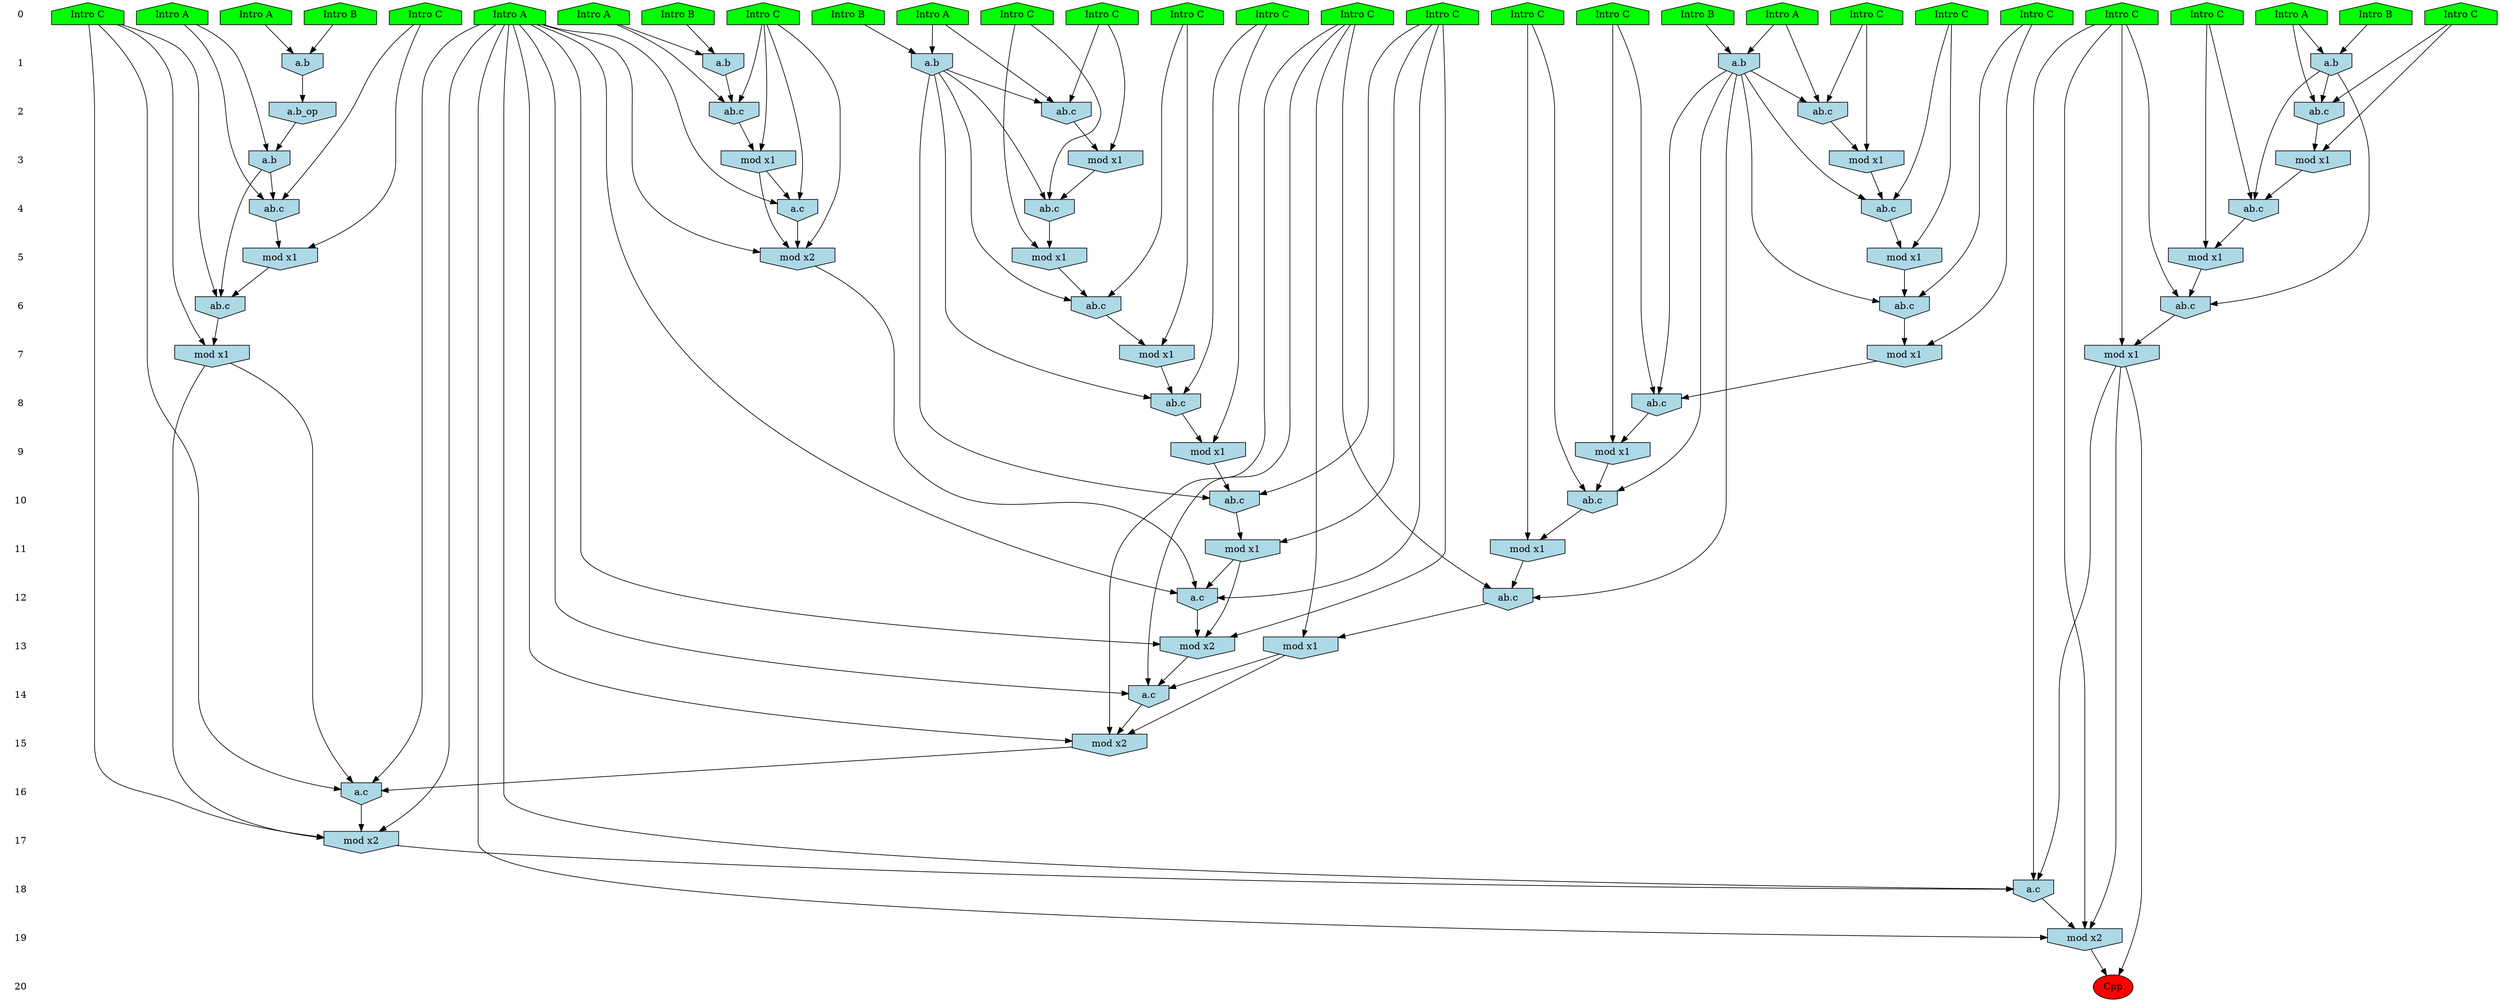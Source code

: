 /* Compression of 1 causal flows obtained in average at 2.104340E+01 t.u */
/* Compressed causal flows were: [3961] */
digraph G{
 ranksep=.5 ; 
{ rank = same ; "0" [shape=plaintext] ; node_1 [label ="Intro A", shape=house, style=filled, fillcolor=green] ;
node_2 [label ="Intro A", shape=house, style=filled, fillcolor=green] ;
node_3 [label ="Intro A", shape=house, style=filled, fillcolor=green] ;
node_4 [label ="Intro A", shape=house, style=filled, fillcolor=green] ;
node_5 [label ="Intro B", shape=house, style=filled, fillcolor=green] ;
node_6 [label ="Intro A", shape=house, style=filled, fillcolor=green] ;
node_7 [label ="Intro A", shape=house, style=filled, fillcolor=green] ;
node_8 [label ="Intro B", shape=house, style=filled, fillcolor=green] ;
node_9 [label ="Intro B", shape=house, style=filled, fillcolor=green] ;
node_10 [label ="Intro A", shape=house, style=filled, fillcolor=green] ;
node_11 [label ="Intro B", shape=house, style=filled, fillcolor=green] ;
node_12 [label ="Intro B", shape=house, style=filled, fillcolor=green] ;
node_13 [label ="Intro C", shape=house, style=filled, fillcolor=green] ;
node_14 [label ="Intro C", shape=house, style=filled, fillcolor=green] ;
node_15 [label ="Intro C", shape=house, style=filled, fillcolor=green] ;
node_16 [label ="Intro C", shape=house, style=filled, fillcolor=green] ;
node_17 [label ="Intro C", shape=house, style=filled, fillcolor=green] ;
node_18 [label ="Intro C", shape=house, style=filled, fillcolor=green] ;
node_19 [label ="Intro C", shape=house, style=filled, fillcolor=green] ;
node_20 [label ="Intro C", shape=house, style=filled, fillcolor=green] ;
node_21 [label ="Intro C", shape=house, style=filled, fillcolor=green] ;
node_22 [label ="Intro C", shape=house, style=filled, fillcolor=green] ;
node_23 [label ="Intro C", shape=house, style=filled, fillcolor=green] ;
node_24 [label ="Intro C", shape=house, style=filled, fillcolor=green] ;
node_25 [label ="Intro C", shape=house, style=filled, fillcolor=green] ;
node_26 [label ="Intro C", shape=house, style=filled, fillcolor=green] ;
node_27 [label ="Intro C", shape=house, style=filled, fillcolor=green] ;
node_28 [label ="Intro C", shape=house, style=filled, fillcolor=green] ;
node_29 [label ="Intro C", shape=house, style=filled, fillcolor=green] ;
}
{ rank = same ; "1" [shape=plaintext] ; node_30 [label="a.b", shape=invhouse, style=filled, fillcolor = lightblue] ;
node_32 [label="a.b", shape=invhouse, style=filled, fillcolor = lightblue] ;
node_33 [label="a.b", shape=invhouse, style=filled, fillcolor = lightblue] ;
node_37 [label="a.b", shape=invhouse, style=filled, fillcolor = lightblue] ;
node_46 [label="a.b", shape=invhouse, style=filled, fillcolor = lightblue] ;
}
{ rank = same ; "2" [shape=plaintext] ; node_31 [label="ab.c", shape=invhouse, style=filled, fillcolor = lightblue] ;
node_35 [label="ab.c", shape=invhouse, style=filled, fillcolor = lightblue] ;
node_39 [label="ab.c", shape=invhouse, style=filled, fillcolor = lightblue] ;
node_47 [label="ab.c", shape=invhouse, style=filled, fillcolor = lightblue] ;
node_63 [label="a.b_op", shape=invhouse, style=filled, fillcolor = lightblue] ;
}
{ rank = same ; "3" [shape=plaintext] ; node_34 [label="mod x1", shape=invhouse, style=filled, fillcolor = lightblue] ;
node_36 [label="mod x1", shape=invhouse, style=filled, fillcolor = lightblue] ;
node_40 [label="mod x1", shape=invhouse, style=filled, fillcolor = lightblue] ;
node_49 [label="mod x1", shape=invhouse, style=filled, fillcolor = lightblue] ;
node_66 [label="a.b", shape=invhouse, style=filled, fillcolor = lightblue] ;
}
{ rank = same ; "4" [shape=plaintext] ; node_38 [label="ab.c", shape=invhouse, style=filled, fillcolor = lightblue] ;
node_43 [label="ab.c", shape=invhouse, style=filled, fillcolor = lightblue] ;
node_50 [label="ab.c", shape=invhouse, style=filled, fillcolor = lightblue] ;
node_64 [label="a.c", shape=invhouse, style=filled, fillcolor = lightblue] ;
node_67 [label="ab.c", shape=invhouse, style=filled, fillcolor = lightblue] ;
}
{ rank = same ; "5" [shape=plaintext] ; node_41 [label="mod x1", shape=invhouse, style=filled, fillcolor = lightblue] ;
node_48 [label="mod x1", shape=invhouse, style=filled, fillcolor = lightblue] ;
node_53 [label="mod x1", shape=invhouse, style=filled, fillcolor = lightblue] ;
node_65 [label="mod x2", shape=invhouse, style=filled, fillcolor = lightblue] ;
node_70 [label="mod x1", shape=invhouse, style=filled, fillcolor = lightblue] ;
}
{ rank = same ; "6" [shape=plaintext] ; node_42 [label="ab.c", shape=invhouse, style=filled, fillcolor = lightblue] ;
node_52 [label="ab.c", shape=invhouse, style=filled, fillcolor = lightblue] ;
node_55 [label="ab.c", shape=invhouse, style=filled, fillcolor = lightblue] ;
node_71 [label="ab.c", shape=invhouse, style=filled, fillcolor = lightblue] ;
}
{ rank = same ; "7" [shape=plaintext] ; node_44 [label="mod x1", shape=invhouse, style=filled, fillcolor = lightblue] ;
node_54 [label="mod x1", shape=invhouse, style=filled, fillcolor = lightblue] ;
node_58 [label="mod x1", shape=invhouse, style=filled, fillcolor = lightblue] ;
node_73 [label="mod x1", shape=invhouse, style=filled, fillcolor = lightblue] ;
}
{ rank = same ; "8" [shape=plaintext] ; node_45 [label="ab.c", shape=invhouse, style=filled, fillcolor = lightblue] ;
node_56 [label="ab.c", shape=invhouse, style=filled, fillcolor = lightblue] ;
}
{ rank = same ; "9" [shape=plaintext] ; node_51 [label="mod x1", shape=invhouse, style=filled, fillcolor = lightblue] ;
node_57 [label="mod x1", shape=invhouse, style=filled, fillcolor = lightblue] ;
}
{ rank = same ; "10" [shape=plaintext] ; node_59 [label="ab.c", shape=invhouse, style=filled, fillcolor = lightblue] ;
node_60 [label="ab.c", shape=invhouse, style=filled, fillcolor = lightblue] ;
}
{ rank = same ; "11" [shape=plaintext] ; node_61 [label="mod x1", shape=invhouse, style=filled, fillcolor = lightblue] ;
node_62 [label="mod x1", shape=invhouse, style=filled, fillcolor = lightblue] ;
}
{ rank = same ; "12" [shape=plaintext] ; node_68 [label="a.c", shape=invhouse, style=filled, fillcolor = lightblue] ;
node_72 [label="ab.c", shape=invhouse, style=filled, fillcolor = lightblue] ;
}
{ rank = same ; "13" [shape=plaintext] ; node_69 [label="mod x2", shape=invhouse, style=filled, fillcolor = lightblue] ;
node_74 [label="mod x1", shape=invhouse, style=filled, fillcolor = lightblue] ;
}
{ rank = same ; "14" [shape=plaintext] ; node_75 [label="a.c", shape=invhouse, style=filled, fillcolor = lightblue] ;
}
{ rank = same ; "15" [shape=plaintext] ; node_76 [label="mod x2", shape=invhouse, style=filled, fillcolor = lightblue] ;
}
{ rank = same ; "16" [shape=plaintext] ; node_77 [label="a.c", shape=invhouse, style=filled, fillcolor = lightblue] ;
}
{ rank = same ; "17" [shape=plaintext] ; node_78 [label="mod x2", shape=invhouse, style=filled, fillcolor = lightblue] ;
}
{ rank = same ; "18" [shape=plaintext] ; node_79 [label="a.c", shape=invhouse, style=filled, fillcolor = lightblue] ;
}
{ rank = same ; "19" [shape=plaintext] ; node_80 [label="mod x2", shape=invhouse, style=filled, fillcolor = lightblue] ;
}
{ rank = same ; "20" [shape=plaintext] ; node_81 [label ="Cpp", style=filled, fillcolor=red] ;
}
"0" -> "1" [style="invis"]; 
"1" -> "2" [style="invis"]; 
"2" -> "3" [style="invis"]; 
"3" -> "4" [style="invis"]; 
"4" -> "5" [style="invis"]; 
"5" -> "6" [style="invis"]; 
"6" -> "7" [style="invis"]; 
"7" -> "8" [style="invis"]; 
"8" -> "9" [style="invis"]; 
"9" -> "10" [style="invis"]; 
"10" -> "11" [style="invis"]; 
"11" -> "12" [style="invis"]; 
"12" -> "13" [style="invis"]; 
"13" -> "14" [style="invis"]; 
"14" -> "15" [style="invis"]; 
"15" -> "16" [style="invis"]; 
"16" -> "17" [style="invis"]; 
"17" -> "18" [style="invis"]; 
"18" -> "19" [style="invis"]; 
"19" -> "20" [style="invis"]; 
node_1 -> node_30
node_8 -> node_30
node_1 -> node_31
node_29 -> node_31
node_30 -> node_31
node_4 -> node_32
node_5 -> node_32
node_7 -> node_33
node_11 -> node_33
node_29 -> node_34
node_31 -> node_34
node_7 -> node_35
node_20 -> node_35
node_33 -> node_35
node_20 -> node_36
node_35 -> node_36
node_6 -> node_37
node_12 -> node_37
node_16 -> node_38
node_30 -> node_38
node_34 -> node_38
node_6 -> node_39
node_19 -> node_39
node_37 -> node_39
node_19 -> node_40
node_39 -> node_40
node_16 -> node_41
node_38 -> node_41
node_13 -> node_42
node_30 -> node_42
node_41 -> node_42
node_22 -> node_43
node_37 -> node_43
node_40 -> node_43
node_13 -> node_44
node_42 -> node_44
node_25 -> node_45
node_30 -> node_45
node_44 -> node_45
node_2 -> node_46
node_9 -> node_46
node_2 -> node_47
node_14 -> node_47
node_46 -> node_47
node_22 -> node_48
node_43 -> node_48
node_14 -> node_49
node_47 -> node_49
node_24 -> node_50
node_33 -> node_50
node_36 -> node_50
node_25 -> node_51
node_45 -> node_51
node_23 -> node_52
node_37 -> node_52
node_48 -> node_52
node_24 -> node_53
node_50 -> node_53
node_23 -> node_54
node_52 -> node_54
node_26 -> node_55
node_33 -> node_55
node_53 -> node_55
node_18 -> node_56
node_37 -> node_56
node_54 -> node_56
node_18 -> node_57
node_56 -> node_57
node_26 -> node_58
node_55 -> node_58
node_21 -> node_59
node_37 -> node_59
node_57 -> node_59
node_15 -> node_60
node_30 -> node_60
node_51 -> node_60
node_15 -> node_61
node_60 -> node_61
node_21 -> node_62
node_59 -> node_62
node_32 -> node_63
node_10 -> node_64
node_14 -> node_64
node_49 -> node_64
node_10 -> node_65
node_14 -> node_65
node_49 -> node_65
node_64 -> node_65
node_3 -> node_66
node_63 -> node_66
node_3 -> node_67
node_27 -> node_67
node_66 -> node_67
node_10 -> node_68
node_15 -> node_68
node_61 -> node_68
node_65 -> node_68
node_10 -> node_69
node_15 -> node_69
node_61 -> node_69
node_68 -> node_69
node_27 -> node_70
node_67 -> node_70
node_28 -> node_71
node_66 -> node_71
node_70 -> node_71
node_17 -> node_72
node_37 -> node_72
node_62 -> node_72
node_28 -> node_73
node_71 -> node_73
node_17 -> node_74
node_72 -> node_74
node_10 -> node_75
node_17 -> node_75
node_69 -> node_75
node_74 -> node_75
node_10 -> node_76
node_17 -> node_76
node_74 -> node_76
node_75 -> node_76
node_10 -> node_77
node_28 -> node_77
node_73 -> node_77
node_76 -> node_77
node_10 -> node_78
node_28 -> node_78
node_73 -> node_78
node_77 -> node_78
node_10 -> node_79
node_26 -> node_79
node_58 -> node_79
node_78 -> node_79
node_10 -> node_80
node_26 -> node_80
node_58 -> node_80
node_79 -> node_80
node_58 -> node_81
node_80 -> node_81
}
/*
 Dot generation time: 0.000308
*/